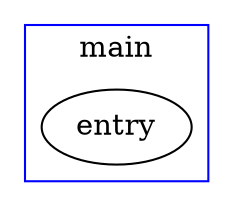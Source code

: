 strict digraph G {
  subgraph cluster_0 {
    label="main"
    color=blue
    subgraph_0_node_0[label="entry",shape=oval]
  }
}
